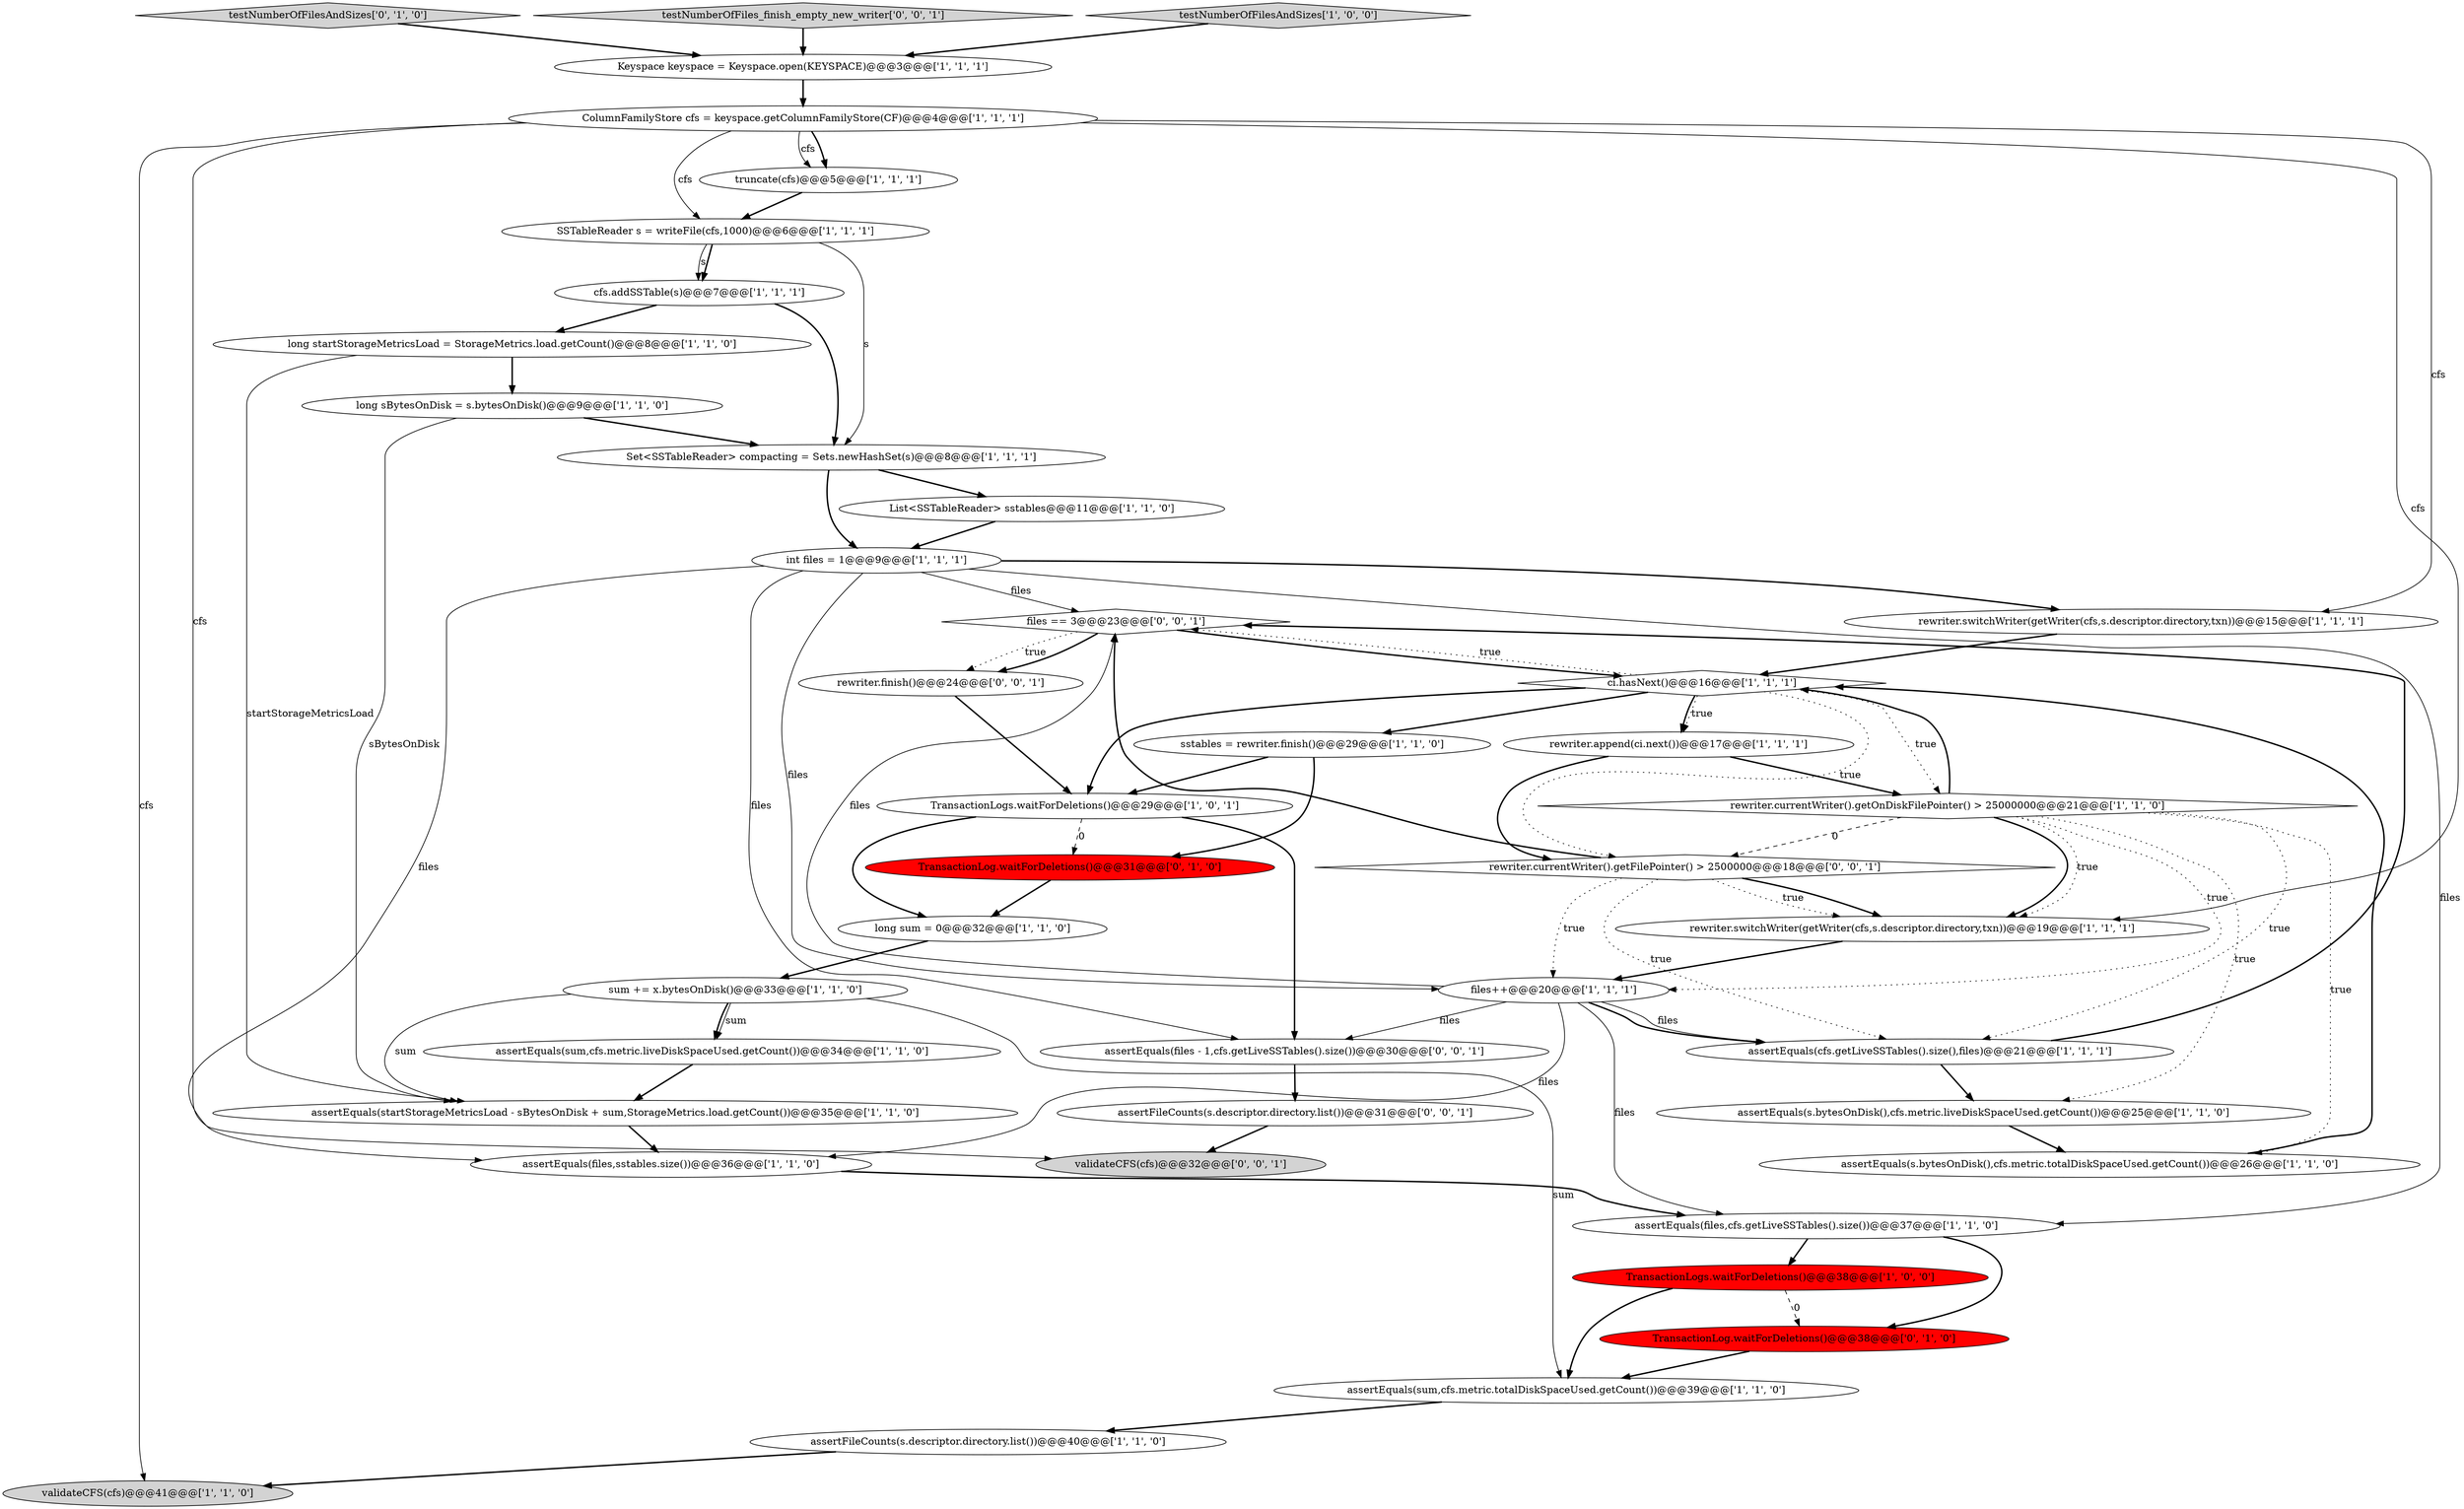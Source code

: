 digraph {
10 [style = filled, label = "ColumnFamilyStore cfs = keyspace.getColumnFamilyStore(CF)@@@4@@@['1', '1', '1']", fillcolor = white, shape = ellipse image = "AAA0AAABBB1BBB"];
3 [style = filled, label = "validateCFS(cfs)@@@41@@@['1', '1', '0']", fillcolor = lightgray, shape = ellipse image = "AAA0AAABBB1BBB"];
35 [style = filled, label = "assertFileCounts(s.descriptor.directory.list())@@@31@@@['0', '0', '1']", fillcolor = white, shape = ellipse image = "AAA0AAABBB3BBB"];
12 [style = filled, label = "assertEquals(files,cfs.getLiveSSTables().size())@@@37@@@['1', '1', '0']", fillcolor = white, shape = ellipse image = "AAA0AAABBB1BBB"];
9 [style = filled, label = "assertEquals(sum,cfs.metric.liveDiskSpaceUsed.getCount())@@@34@@@['1', '1', '0']", fillcolor = white, shape = ellipse image = "AAA0AAABBB1BBB"];
0 [style = filled, label = "ci.hasNext()@@@16@@@['1', '1', '1']", fillcolor = white, shape = diamond image = "AAA0AAABBB1BBB"];
4 [style = filled, label = "TransactionLogs.waitForDeletions()@@@38@@@['1', '0', '0']", fillcolor = red, shape = ellipse image = "AAA1AAABBB1BBB"];
19 [style = filled, label = "assertEquals(s.bytesOnDisk(),cfs.metric.totalDiskSpaceUsed.getCount())@@@26@@@['1', '1', '0']", fillcolor = white, shape = ellipse image = "AAA0AAABBB1BBB"];
34 [style = filled, label = "testNumberOfFilesAndSizes['0', '1', '0']", fillcolor = lightgray, shape = diamond image = "AAA0AAABBB2BBB"];
38 [style = filled, label = "validateCFS(cfs)@@@32@@@['0', '0', '1']", fillcolor = lightgray, shape = ellipse image = "AAA0AAABBB3BBB"];
18 [style = filled, label = "rewriter.append(ci.next())@@@17@@@['1', '1', '1']", fillcolor = white, shape = ellipse image = "AAA0AAABBB1BBB"];
15 [style = filled, label = "sum += x.bytesOnDisk()@@@33@@@['1', '1', '0']", fillcolor = white, shape = ellipse image = "AAA0AAABBB1BBB"];
13 [style = filled, label = "assertEquals(files,sstables.size())@@@36@@@['1', '1', '0']", fillcolor = white, shape = ellipse image = "AAA0AAABBB1BBB"];
39 [style = filled, label = "rewriter.finish()@@@24@@@['0', '0', '1']", fillcolor = white, shape = ellipse image = "AAA0AAABBB3BBB"];
22 [style = filled, label = "assertFileCounts(s.descriptor.directory.list())@@@40@@@['1', '1', '0']", fillcolor = white, shape = ellipse image = "AAA0AAABBB1BBB"];
26 [style = filled, label = "long sum = 0@@@32@@@['1', '1', '0']", fillcolor = white, shape = ellipse image = "AAA0AAABBB1BBB"];
24 [style = filled, label = "truncate(cfs)@@@5@@@['1', '1', '1']", fillcolor = white, shape = ellipse image = "AAA0AAABBB1BBB"];
25 [style = filled, label = "rewriter.switchWriter(getWriter(cfs,s.descriptor.directory,txn))@@@19@@@['1', '1', '1']", fillcolor = white, shape = ellipse image = "AAA0AAABBB1BBB"];
41 [style = filled, label = "assertEquals(files - 1,cfs.getLiveSSTables().size())@@@30@@@['0', '0', '1']", fillcolor = white, shape = ellipse image = "AAA0AAABBB3BBB"];
37 [style = filled, label = "rewriter.currentWriter().getFilePointer() > 2500000@@@18@@@['0', '0', '1']", fillcolor = white, shape = diamond image = "AAA0AAABBB3BBB"];
11 [style = filled, label = "rewriter.currentWriter().getOnDiskFilePointer() > 25000000@@@21@@@['1', '1', '0']", fillcolor = white, shape = diamond image = "AAA0AAABBB1BBB"];
2 [style = filled, label = "SSTableReader s = writeFile(cfs,1000)@@@6@@@['1', '1', '1']", fillcolor = white, shape = ellipse image = "AAA0AAABBB1BBB"];
20 [style = filled, label = "long startStorageMetricsLoad = StorageMetrics.load.getCount()@@@8@@@['1', '1', '0']", fillcolor = white, shape = ellipse image = "AAA0AAABBB1BBB"];
29 [style = filled, label = "cfs.addSSTable(s)@@@7@@@['1', '1', '1']", fillcolor = white, shape = ellipse image = "AAA0AAABBB1BBB"];
32 [style = filled, label = "TransactionLog.waitForDeletions()@@@38@@@['0', '1', '0']", fillcolor = red, shape = ellipse image = "AAA1AAABBB2BBB"];
7 [style = filled, label = "int files = 1@@@9@@@['1', '1', '1']", fillcolor = white, shape = ellipse image = "AAA0AAABBB1BBB"];
27 [style = filled, label = "sstables = rewriter.finish()@@@29@@@['1', '1', '0']", fillcolor = white, shape = ellipse image = "AAA0AAABBB1BBB"];
36 [style = filled, label = "files == 3@@@23@@@['0', '0', '1']", fillcolor = white, shape = diamond image = "AAA0AAABBB3BBB"];
23 [style = filled, label = "assertEquals(s.bytesOnDisk(),cfs.metric.liveDiskSpaceUsed.getCount())@@@25@@@['1', '1', '0']", fillcolor = white, shape = ellipse image = "AAA0AAABBB1BBB"];
33 [style = filled, label = "TransactionLog.waitForDeletions()@@@31@@@['0', '1', '0']", fillcolor = red, shape = ellipse image = "AAA1AAABBB2BBB"];
30 [style = filled, label = "long sBytesOnDisk = s.bytesOnDisk()@@@9@@@['1', '1', '0']", fillcolor = white, shape = ellipse image = "AAA0AAABBB1BBB"];
31 [style = filled, label = "assertEquals(cfs.getLiveSSTables().size(),files)@@@21@@@['1', '1', '1']", fillcolor = white, shape = ellipse image = "AAA0AAABBB1BBB"];
8 [style = filled, label = "files++@@@20@@@['1', '1', '1']", fillcolor = white, shape = ellipse image = "AAA0AAABBB1BBB"];
28 [style = filled, label = "assertEquals(sum,cfs.metric.totalDiskSpaceUsed.getCount())@@@39@@@['1', '1', '0']", fillcolor = white, shape = ellipse image = "AAA0AAABBB1BBB"];
16 [style = filled, label = "Keyspace keyspace = Keyspace.open(KEYSPACE)@@@3@@@['1', '1', '1']", fillcolor = white, shape = ellipse image = "AAA0AAABBB1BBB"];
17 [style = filled, label = "rewriter.switchWriter(getWriter(cfs,s.descriptor.directory,txn))@@@15@@@['1', '1', '1']", fillcolor = white, shape = ellipse image = "AAA0AAABBB1BBB"];
40 [style = filled, label = "testNumberOfFiles_finish_empty_new_writer['0', '0', '1']", fillcolor = lightgray, shape = diamond image = "AAA0AAABBB3BBB"];
14 [style = filled, label = "TransactionLogs.waitForDeletions()@@@29@@@['1', '0', '1']", fillcolor = white, shape = ellipse image = "AAA0AAABBB1BBB"];
1 [style = filled, label = "testNumberOfFilesAndSizes['1', '0', '0']", fillcolor = lightgray, shape = diamond image = "AAA0AAABBB1BBB"];
21 [style = filled, label = "List<SSTableReader> sstables@@@11@@@['1', '1', '0']", fillcolor = white, shape = ellipse image = "AAA0AAABBB1BBB"];
5 [style = filled, label = "Set<SSTableReader> compacting = Sets.newHashSet(s)@@@8@@@['1', '1', '1']", fillcolor = white, shape = ellipse image = "AAA0AAABBB1BBB"];
6 [style = filled, label = "assertEquals(startStorageMetricsLoad - sBytesOnDisk + sum,StorageMetrics.load.getCount())@@@35@@@['1', '1', '0']", fillcolor = white, shape = ellipse image = "AAA0AAABBB1BBB"];
29->5 [style = bold, label=""];
10->2 [style = solid, label="cfs"];
10->24 [style = bold, label=""];
39->14 [style = bold, label=""];
9->6 [style = bold, label=""];
37->31 [style = dotted, label="true"];
0->14 [style = bold, label=""];
36->0 [style = bold, label=""];
11->31 [style = dotted, label="true"];
40->16 [style = bold, label=""];
36->39 [style = dotted, label="true"];
7->36 [style = solid, label="files"];
26->15 [style = bold, label=""];
7->13 [style = solid, label="files"];
8->36 [style = solid, label="files"];
7->41 [style = solid, label="files"];
11->8 [style = dotted, label="true"];
27->33 [style = bold, label=""];
35->38 [style = bold, label=""];
0->11 [style = dotted, label="true"];
11->25 [style = bold, label=""];
10->3 [style = solid, label="cfs"];
37->36 [style = bold, label=""];
10->38 [style = solid, label="cfs"];
18->11 [style = bold, label=""];
20->6 [style = solid, label="startStorageMetricsLoad"];
14->33 [style = dashed, label="0"];
7->8 [style = solid, label="files"];
5->21 [style = bold, label=""];
37->8 [style = dotted, label="true"];
29->20 [style = bold, label=""];
15->9 [style = solid, label="sum"];
13->12 [style = bold, label=""];
15->9 [style = bold, label=""];
1->16 [style = bold, label=""];
0->37 [style = dotted, label="true"];
21->7 [style = bold, label=""];
5->7 [style = bold, label=""];
11->19 [style = dotted, label="true"];
18->37 [style = bold, label=""];
7->17 [style = bold, label=""];
27->14 [style = bold, label=""];
8->31 [style = bold, label=""];
0->18 [style = dotted, label="true"];
37->25 [style = bold, label=""];
12->32 [style = bold, label=""];
15->28 [style = solid, label="sum"];
31->36 [style = bold, label=""];
37->25 [style = dotted, label="true"];
10->25 [style = solid, label="cfs"];
36->39 [style = bold, label=""];
19->0 [style = bold, label=""];
33->26 [style = bold, label=""];
17->0 [style = bold, label=""];
30->5 [style = bold, label=""];
23->19 [style = bold, label=""];
6->13 [style = bold, label=""];
34->16 [style = bold, label=""];
0->18 [style = bold, label=""];
14->41 [style = bold, label=""];
28->22 [style = bold, label=""];
41->35 [style = bold, label=""];
31->23 [style = bold, label=""];
10->17 [style = solid, label="cfs"];
24->2 [style = bold, label=""];
8->13 [style = solid, label="files"];
16->10 [style = bold, label=""];
10->24 [style = solid, label="cfs"];
0->27 [style = bold, label=""];
11->23 [style = dotted, label="true"];
4->28 [style = bold, label=""];
15->6 [style = solid, label="sum"];
0->36 [style = dotted, label="true"];
4->32 [style = dashed, label="0"];
14->26 [style = bold, label=""];
22->3 [style = bold, label=""];
8->31 [style = solid, label="files"];
11->0 [style = bold, label=""];
2->5 [style = solid, label="s"];
11->25 [style = dotted, label="true"];
12->4 [style = bold, label=""];
7->12 [style = solid, label="files"];
30->6 [style = solid, label="sBytesOnDisk"];
8->41 [style = solid, label="files"];
11->37 [style = dashed, label="0"];
25->8 [style = bold, label=""];
20->30 [style = bold, label=""];
2->29 [style = bold, label=""];
32->28 [style = bold, label=""];
2->29 [style = solid, label="s"];
8->12 [style = solid, label="files"];
}
